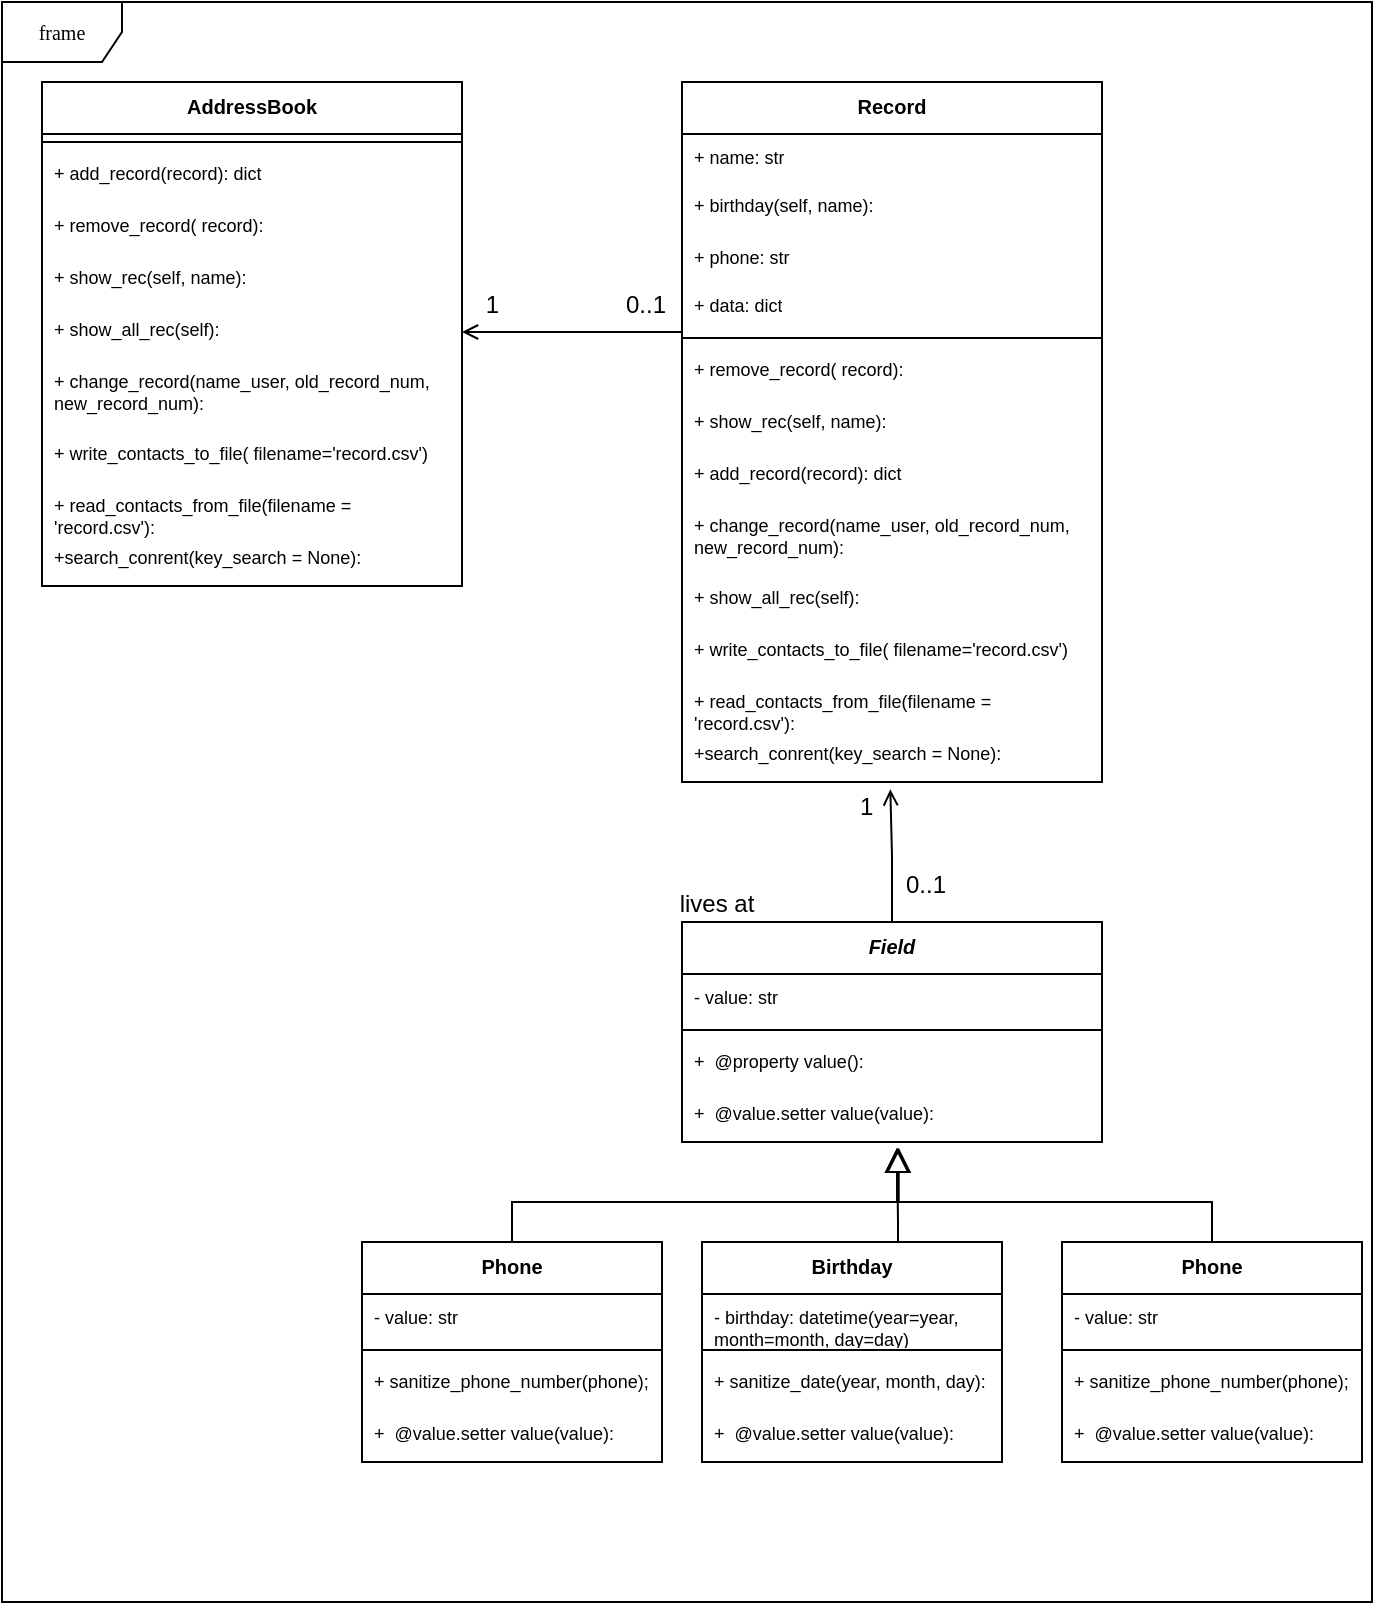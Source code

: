 <mxfile version="21.0.6" type="github"><diagram name="Page-1" id="c4acf3e9-155e-7222-9cf6-157b1a14988f"><mxGraphModel dx="665" dy="1728" grid="1" gridSize="10" guides="1" tooltips="1" connect="1" arrows="1" fold="1" page="1" pageScale="1" pageWidth="850" pageHeight="1100" background="none" math="0" shadow="0"><root><mxCell id="0"/><mxCell id="1" parent="0"/><mxCell id="17acba5748e5396b-1" value="frame" style="shape=umlFrame;whiteSpace=wrap;html=1;rounded=0;shadow=0;comic=0;labelBackgroundColor=none;strokeWidth=1;fontFamily=Verdana;fontSize=10;align=center;" parent="1" vertex="1"><mxGeometry x="110" y="-880" width="685" height="800" as="geometry"/></mxCell><mxCell id="cqM4Na_dAdxqyvU-8e2g-1" value="AddressBook" style="swimlane;fontStyle=1;align=center;verticalAlign=top;childLayout=stackLayout;horizontal=1;startSize=26;horizontalStack=0;resizeParent=1;resizeParentMax=0;resizeLast=0;collapsible=1;marginBottom=0;whiteSpace=wrap;html=1;fontSize=10;" vertex="1" parent="1"><mxGeometry x="130" y="-840" width="210" height="252" as="geometry"><mxRectangle x="10" y="-840" width="120" height="30" as="alternateBounds"/></mxGeometry></mxCell><mxCell id="cqM4Na_dAdxqyvU-8e2g-3" value="" style="line;strokeWidth=1;fillColor=none;align=left;verticalAlign=middle;spacingTop=-1;spacingLeft=3;spacingRight=3;rotatable=0;labelPosition=right;points=[];portConstraint=eastwest;strokeColor=inherit;" vertex="1" parent="cqM4Na_dAdxqyvU-8e2g-1"><mxGeometry y="26" width="210" height="8" as="geometry"/></mxCell><mxCell id="cqM4Na_dAdxqyvU-8e2g-4" value="+ add_record(record): dict" style="text;strokeColor=none;fillColor=none;align=left;verticalAlign=top;spacingLeft=4;spacingRight=4;overflow=hidden;rotatable=0;points=[[0,0.5],[1,0.5]];portConstraint=eastwest;whiteSpace=wrap;html=1;fontSize=9;" vertex="1" parent="cqM4Na_dAdxqyvU-8e2g-1"><mxGeometry y="34" width="210" height="26" as="geometry"/></mxCell><mxCell id="cqM4Na_dAdxqyvU-8e2g-5" value="+ remove_record( record):" style="text;strokeColor=none;fillColor=none;align=left;verticalAlign=top;spacingLeft=4;spacingRight=4;overflow=hidden;rotatable=0;points=[[0,0.5],[1,0.5]];portConstraint=eastwest;whiteSpace=wrap;html=1;fontSize=9;" vertex="1" parent="cqM4Na_dAdxqyvU-8e2g-1"><mxGeometry y="60" width="210" height="26" as="geometry"/></mxCell><mxCell id="cqM4Na_dAdxqyvU-8e2g-6" value="+&amp;nbsp;show_rec(self, name):" style="text;strokeColor=none;fillColor=none;align=left;verticalAlign=top;spacingLeft=4;spacingRight=4;overflow=hidden;rotatable=0;points=[[0,0.5],[1,0.5]];portConstraint=eastwest;whiteSpace=wrap;html=1;fontSize=9;" vertex="1" parent="cqM4Na_dAdxqyvU-8e2g-1"><mxGeometry y="86" width="210" height="26" as="geometry"/></mxCell><mxCell id="cqM4Na_dAdxqyvU-8e2g-7" value="+ show_all_rec(self):" style="text;strokeColor=none;fillColor=none;align=left;verticalAlign=top;spacingLeft=4;spacingRight=4;overflow=hidden;rotatable=0;points=[[0,0.5],[1,0.5]];portConstraint=eastwest;whiteSpace=wrap;html=1;fontSize=9;" vertex="1" parent="cqM4Na_dAdxqyvU-8e2g-1"><mxGeometry y="112" width="210" height="26" as="geometry"/></mxCell><mxCell id="cqM4Na_dAdxqyvU-8e2g-8" value="+&amp;nbsp;change_record(name_user, old_record_num, new_record_num):" style="text;strokeColor=none;fillColor=none;align=left;verticalAlign=top;spacingLeft=4;spacingRight=4;overflow=hidden;rotatable=0;points=[[0,0.5],[1,0.5]];portConstraint=eastwest;whiteSpace=wrap;html=1;fontSize=9;" vertex="1" parent="cqM4Na_dAdxqyvU-8e2g-1"><mxGeometry y="138" width="210" height="36" as="geometry"/></mxCell><mxCell id="cqM4Na_dAdxqyvU-8e2g-9" value="+ write_contacts_to_file( filename='record.csv')" style="text;strokeColor=none;fillColor=none;align=left;verticalAlign=top;spacingLeft=4;spacingRight=4;overflow=hidden;rotatable=0;points=[[0,0.5],[1,0.5]];portConstraint=eastwest;whiteSpace=wrap;html=1;fontSize=9;" vertex="1" parent="cqM4Na_dAdxqyvU-8e2g-1"><mxGeometry y="174" width="210" height="26" as="geometry"/></mxCell><mxCell id="cqM4Na_dAdxqyvU-8e2g-11" value="+ read_contacts_from_file(filename = 'record.csv'):" style="text;strokeColor=none;fillColor=none;align=left;verticalAlign=top;spacingLeft=4;spacingRight=4;overflow=hidden;rotatable=0;points=[[0,0.5],[1,0.5]];portConstraint=eastwest;whiteSpace=wrap;html=1;fontSize=9;" vertex="1" parent="cqM4Na_dAdxqyvU-8e2g-1"><mxGeometry y="200" width="210" height="26" as="geometry"/></mxCell><mxCell id="cqM4Na_dAdxqyvU-8e2g-10" value="+search_conrent(key_search = None):" style="text;strokeColor=none;fillColor=none;align=left;verticalAlign=top;spacingLeft=4;spacingRight=4;overflow=hidden;rotatable=0;points=[[0,0.5],[1,0.5]];portConstraint=eastwest;whiteSpace=wrap;html=1;fontSize=9;" vertex="1" parent="cqM4Na_dAdxqyvU-8e2g-1"><mxGeometry y="226" width="210" height="26" as="geometry"/></mxCell><mxCell id="cqM4Na_dAdxqyvU-8e2g-17" value="Record" style="swimlane;fontStyle=1;align=center;verticalAlign=top;childLayout=stackLayout;horizontal=1;startSize=26;horizontalStack=0;resizeParent=1;resizeParentMax=0;resizeLast=0;collapsible=1;marginBottom=0;whiteSpace=wrap;html=1;fontSize=10;" vertex="1" parent="1"><mxGeometry x="450" y="-840" width="210" height="350" as="geometry"><mxRectangle x="250" y="-840" width="120" height="30" as="alternateBounds"/></mxGeometry></mxCell><mxCell id="17acba5748e5396b-32" value="+ name: str" style="text;html=1;strokeColor=none;fillColor=none;align=left;verticalAlign=top;spacingLeft=4;spacingRight=4;whiteSpace=wrap;overflow=hidden;rotatable=0;points=[[0,0.5],[1,0.5]];portConstraint=eastwest;fontSize=9;" parent="cqM4Na_dAdxqyvU-8e2g-17" vertex="1"><mxGeometry y="26" width="210" height="24" as="geometry"/></mxCell><mxCell id="cqM4Na_dAdxqyvU-8e2g-29" value="+&amp;nbsp;birthday(self, name):" style="text;strokeColor=none;fillColor=none;align=left;verticalAlign=top;spacingLeft=4;spacingRight=4;overflow=hidden;rotatable=0;points=[[0,0.5],[1,0.5]];portConstraint=eastwest;whiteSpace=wrap;html=1;fontSize=9;" vertex="1" parent="cqM4Na_dAdxqyvU-8e2g-17"><mxGeometry y="50" width="210" height="26" as="geometry"/></mxCell><mxCell id="cqM4Na_dAdxqyvU-8e2g-30" value="+ phone: str" style="text;html=1;strokeColor=none;fillColor=none;align=left;verticalAlign=top;spacingLeft=4;spacingRight=4;whiteSpace=wrap;overflow=hidden;rotatable=0;points=[[0,0.5],[1,0.5]];portConstraint=eastwest;fontSize=9;" vertex="1" parent="cqM4Na_dAdxqyvU-8e2g-17"><mxGeometry y="76" width="210" height="24" as="geometry"/></mxCell><mxCell id="cqM4Na_dAdxqyvU-8e2g-27" value="+ data: dict" style="text;html=1;strokeColor=none;fillColor=none;align=left;verticalAlign=top;spacingLeft=4;spacingRight=4;whiteSpace=wrap;overflow=hidden;rotatable=0;points=[[0,0.5],[1,0.5]];portConstraint=eastwest;fontSize=9;" vertex="1" parent="cqM4Na_dAdxqyvU-8e2g-17"><mxGeometry y="100" width="210" height="24" as="geometry"/></mxCell><mxCell id="cqM4Na_dAdxqyvU-8e2g-18" value="" style="line;strokeWidth=1;fillColor=none;align=left;verticalAlign=middle;spacingTop=-1;spacingLeft=3;spacingRight=3;rotatable=0;labelPosition=right;points=[];portConstraint=eastwest;strokeColor=inherit;" vertex="1" parent="cqM4Na_dAdxqyvU-8e2g-17"><mxGeometry y="124" width="210" height="8" as="geometry"/></mxCell><mxCell id="cqM4Na_dAdxqyvU-8e2g-20" value="+ remove_record( record):" style="text;strokeColor=none;fillColor=none;align=left;verticalAlign=top;spacingLeft=4;spacingRight=4;overflow=hidden;rotatable=0;points=[[0,0.5],[1,0.5]];portConstraint=eastwest;whiteSpace=wrap;html=1;fontSize=9;" vertex="1" parent="cqM4Na_dAdxqyvU-8e2g-17"><mxGeometry y="132" width="210" height="26" as="geometry"/></mxCell><mxCell id="cqM4Na_dAdxqyvU-8e2g-28" value="+&amp;nbsp;show_rec(self, name):" style="text;strokeColor=none;fillColor=none;align=left;verticalAlign=top;spacingLeft=4;spacingRight=4;overflow=hidden;rotatable=0;points=[[0,0.5],[1,0.5]];portConstraint=eastwest;whiteSpace=wrap;html=1;fontSize=9;" vertex="1" parent="cqM4Na_dAdxqyvU-8e2g-17"><mxGeometry y="158" width="210" height="26" as="geometry"/></mxCell><mxCell id="cqM4Na_dAdxqyvU-8e2g-19" value="+ add_record(record): dict" style="text;strokeColor=none;fillColor=none;align=left;verticalAlign=top;spacingLeft=4;spacingRight=4;overflow=hidden;rotatable=0;points=[[0,0.5],[1,0.5]];portConstraint=eastwest;whiteSpace=wrap;html=1;fontSize=9;" vertex="1" parent="cqM4Na_dAdxqyvU-8e2g-17"><mxGeometry y="184" width="210" height="26" as="geometry"/></mxCell><mxCell id="cqM4Na_dAdxqyvU-8e2g-23" value="+&amp;nbsp;change_record(name_user, old_record_num, new_record_num):" style="text;strokeColor=none;fillColor=none;align=left;verticalAlign=top;spacingLeft=4;spacingRight=4;overflow=hidden;rotatable=0;points=[[0,0.5],[1,0.5]];portConstraint=eastwest;whiteSpace=wrap;html=1;fontSize=9;" vertex="1" parent="cqM4Na_dAdxqyvU-8e2g-17"><mxGeometry y="210" width="210" height="36" as="geometry"/></mxCell><mxCell id="cqM4Na_dAdxqyvU-8e2g-22" value="+ show_all_rec(self):" style="text;strokeColor=none;fillColor=none;align=left;verticalAlign=top;spacingLeft=4;spacingRight=4;overflow=hidden;rotatable=0;points=[[0,0.5],[1,0.5]];portConstraint=eastwest;whiteSpace=wrap;html=1;fontSize=9;" vertex="1" parent="cqM4Na_dAdxqyvU-8e2g-17"><mxGeometry y="246" width="210" height="26" as="geometry"/></mxCell><mxCell id="cqM4Na_dAdxqyvU-8e2g-24" value="+ write_contacts_to_file( filename='record.csv')" style="text;strokeColor=none;fillColor=none;align=left;verticalAlign=top;spacingLeft=4;spacingRight=4;overflow=hidden;rotatable=0;points=[[0,0.5],[1,0.5]];portConstraint=eastwest;whiteSpace=wrap;html=1;fontSize=9;" vertex="1" parent="cqM4Na_dAdxqyvU-8e2g-17"><mxGeometry y="272" width="210" height="26" as="geometry"/></mxCell><mxCell id="cqM4Na_dAdxqyvU-8e2g-25" value="+ read_contacts_from_file(filename = 'record.csv'):" style="text;strokeColor=none;fillColor=none;align=left;verticalAlign=top;spacingLeft=4;spacingRight=4;overflow=hidden;rotatable=0;points=[[0,0.5],[1,0.5]];portConstraint=eastwest;whiteSpace=wrap;html=1;fontSize=9;" vertex="1" parent="cqM4Na_dAdxqyvU-8e2g-17"><mxGeometry y="298" width="210" height="26" as="geometry"/></mxCell><mxCell id="cqM4Na_dAdxqyvU-8e2g-26" value="+search_conrent(key_search = None):" style="text;strokeColor=none;fillColor=none;align=left;verticalAlign=top;spacingLeft=4;spacingRight=4;overflow=hidden;rotatable=0;points=[[0,0.5],[1,0.5]];portConstraint=eastwest;whiteSpace=wrap;html=1;fontSize=9;" vertex="1" parent="cqM4Na_dAdxqyvU-8e2g-17"><mxGeometry y="324" width="210" height="26" as="geometry"/></mxCell><mxCell id="cqM4Na_dAdxqyvU-8e2g-31" value="Field" style="swimlane;fontStyle=3;align=center;verticalAlign=top;childLayout=stackLayout;horizontal=1;startSize=26;horizontalStack=0;resizeParent=1;resizeParentMax=0;resizeLast=0;collapsible=1;marginBottom=0;whiteSpace=wrap;html=1;fontSize=10;" vertex="1" parent="1"><mxGeometry x="450" y="-420" width="210" height="110" as="geometry"><mxRectangle x="250" y="-450" width="120" height="30" as="alternateBounds"/></mxGeometry></mxCell><mxCell id="cqM4Na_dAdxqyvU-8e2g-41" value="- value: str" style="text;html=1;strokeColor=none;fillColor=none;align=left;verticalAlign=top;spacingLeft=4;spacingRight=4;whiteSpace=wrap;overflow=hidden;rotatable=0;points=[[0,0.5],[1,0.5]];portConstraint=eastwest;fontSize=9;" vertex="1" parent="cqM4Na_dAdxqyvU-8e2g-31"><mxGeometry y="26" width="210" height="24" as="geometry"/></mxCell><mxCell id="cqM4Na_dAdxqyvU-8e2g-32" value="" style="line;strokeWidth=1;fillColor=none;align=left;verticalAlign=middle;spacingTop=-1;spacingLeft=3;spacingRight=3;rotatable=0;labelPosition=right;points=[];portConstraint=eastwest;strokeColor=inherit;" vertex="1" parent="cqM4Na_dAdxqyvU-8e2g-31"><mxGeometry y="50" width="210" height="8" as="geometry"/></mxCell><mxCell id="cqM4Na_dAdxqyvU-8e2g-33" value="+&amp;nbsp;&amp;nbsp;@property&amp;nbsp;&lt;span style=&quot;background-color: initial;&quot;&gt;value():&lt;/span&gt;" style="text;strokeColor=none;fillColor=none;align=left;verticalAlign=top;spacingLeft=4;spacingRight=4;overflow=hidden;rotatable=0;points=[[0,0.5],[1,0.5]];portConstraint=eastwest;whiteSpace=wrap;html=1;fontSize=9;" vertex="1" parent="cqM4Na_dAdxqyvU-8e2g-31"><mxGeometry y="58" width="210" height="26" as="geometry"/></mxCell><mxCell id="cqM4Na_dAdxqyvU-8e2g-35" value="+&amp;nbsp;&amp;nbsp;@value.setter&lt;span style=&quot;background-color: initial;&quot;&gt;&amp;nbsp;value(value):&lt;/span&gt;" style="text;strokeColor=none;fillColor=none;align=left;verticalAlign=top;spacingLeft=4;spacingRight=4;overflow=hidden;rotatable=0;points=[[0,0.5],[1,0.5]];portConstraint=eastwest;whiteSpace=wrap;html=1;fontSize=9;" vertex="1" parent="cqM4Na_dAdxqyvU-8e2g-31"><mxGeometry y="84" width="210" height="26" as="geometry"/></mxCell><mxCell id="cqM4Na_dAdxqyvU-8e2g-42" value="Phone" style="swimlane;fontStyle=1;align=center;verticalAlign=top;childLayout=stackLayout;horizontal=1;startSize=26;horizontalStack=0;resizeParent=1;resizeParentMax=0;resizeLast=0;collapsible=1;marginBottom=0;whiteSpace=wrap;html=1;fontSize=10;" vertex="1" parent="1"><mxGeometry x="290" y="-260" width="150" height="110" as="geometry"><mxRectangle x="20" y="-290" width="120" height="30" as="alternateBounds"/></mxGeometry></mxCell><mxCell id="cqM4Na_dAdxqyvU-8e2g-43" value="- value: str" style="text;html=1;strokeColor=none;fillColor=none;align=left;verticalAlign=top;spacingLeft=4;spacingRight=4;whiteSpace=wrap;overflow=hidden;rotatable=0;points=[[0,0.5],[1,0.5]];portConstraint=eastwest;fontSize=9;" vertex="1" parent="cqM4Na_dAdxqyvU-8e2g-42"><mxGeometry y="26" width="150" height="24" as="geometry"/></mxCell><mxCell id="cqM4Na_dAdxqyvU-8e2g-44" value="" style="line;strokeWidth=1;fillColor=none;align=left;verticalAlign=middle;spacingTop=-1;spacingLeft=3;spacingRight=3;rotatable=0;labelPosition=right;points=[];portConstraint=eastwest;strokeColor=inherit;" vertex="1" parent="cqM4Na_dAdxqyvU-8e2g-42"><mxGeometry y="50" width="150" height="8" as="geometry"/></mxCell><mxCell id="cqM4Na_dAdxqyvU-8e2g-45" value="+ sanitize_phone_number(phone);" style="text;strokeColor=none;fillColor=none;align=left;verticalAlign=top;spacingLeft=4;spacingRight=4;overflow=hidden;rotatable=0;points=[[0,0.5],[1,0.5]];portConstraint=eastwest;whiteSpace=wrap;html=1;fontSize=9;" vertex="1" parent="cqM4Na_dAdxqyvU-8e2g-42"><mxGeometry y="58" width="150" height="26" as="geometry"/></mxCell><mxCell id="cqM4Na_dAdxqyvU-8e2g-46" value="+&amp;nbsp;&amp;nbsp;@value.setter&lt;span style=&quot;background-color: initial;&quot;&gt;&amp;nbsp;value(value):&lt;/span&gt;" style="text;strokeColor=none;fillColor=none;align=left;verticalAlign=top;spacingLeft=4;spacingRight=4;overflow=hidden;rotatable=0;points=[[0,0.5],[1,0.5]];portConstraint=eastwest;whiteSpace=wrap;html=1;fontSize=9;" vertex="1" parent="cqM4Na_dAdxqyvU-8e2g-42"><mxGeometry y="84" width="150" height="26" as="geometry"/></mxCell><mxCell id="cqM4Na_dAdxqyvU-8e2g-47" value="Birthday" style="swimlane;fontStyle=1;align=center;verticalAlign=top;childLayout=stackLayout;horizontal=1;startSize=26;horizontalStack=0;resizeParent=1;resizeParentMax=0;resizeLast=0;collapsible=1;marginBottom=0;whiteSpace=wrap;html=1;fontSize=10;" vertex="1" parent="1"><mxGeometry x="460" y="-260" width="150" height="110" as="geometry"><mxRectangle x="150" y="-290" width="120" height="30" as="alternateBounds"/></mxGeometry></mxCell><mxCell id="cqM4Na_dAdxqyvU-8e2g-48" value="- birthday: datetime(year=year, month=month, day=day)" style="text;html=1;strokeColor=none;fillColor=none;align=left;verticalAlign=top;spacingLeft=4;spacingRight=4;whiteSpace=wrap;overflow=hidden;rotatable=0;points=[[0,0.5],[1,0.5]];portConstraint=eastwest;fontSize=9;" vertex="1" parent="cqM4Na_dAdxqyvU-8e2g-47"><mxGeometry y="26" width="150" height="24" as="geometry"/></mxCell><mxCell id="cqM4Na_dAdxqyvU-8e2g-49" value="" style="line;strokeWidth=1;fillColor=none;align=left;verticalAlign=middle;spacingTop=-1;spacingLeft=3;spacingRight=3;rotatable=0;labelPosition=right;points=[];portConstraint=eastwest;strokeColor=inherit;" vertex="1" parent="cqM4Na_dAdxqyvU-8e2g-47"><mxGeometry y="50" width="150" height="8" as="geometry"/></mxCell><mxCell id="cqM4Na_dAdxqyvU-8e2g-50" value="+ sanitize_date(year, month, day):" style="text;strokeColor=none;fillColor=none;align=left;verticalAlign=top;spacingLeft=4;spacingRight=4;overflow=hidden;rotatable=0;points=[[0,0.5],[1,0.5]];portConstraint=eastwest;whiteSpace=wrap;html=1;fontSize=9;" vertex="1" parent="cqM4Na_dAdxqyvU-8e2g-47"><mxGeometry y="58" width="150" height="26" as="geometry"/></mxCell><mxCell id="cqM4Na_dAdxqyvU-8e2g-51" value="+&amp;nbsp;&amp;nbsp;@value.setter&lt;span style=&quot;background-color: initial;&quot;&gt;&amp;nbsp;value(value):&lt;/span&gt;" style="text;strokeColor=none;fillColor=none;align=left;verticalAlign=top;spacingLeft=4;spacingRight=4;overflow=hidden;rotatable=0;points=[[0,0.5],[1,0.5]];portConstraint=eastwest;whiteSpace=wrap;html=1;fontSize=9;" vertex="1" parent="cqM4Na_dAdxqyvU-8e2g-47"><mxGeometry y="84" width="150" height="26" as="geometry"/></mxCell><mxCell id="cqM4Na_dAdxqyvU-8e2g-52" value="Phone" style="swimlane;fontStyle=1;align=center;verticalAlign=top;childLayout=stackLayout;horizontal=1;startSize=26;horizontalStack=0;resizeParent=1;resizeParentMax=0;resizeLast=0;collapsible=1;marginBottom=0;whiteSpace=wrap;html=1;fontSize=10;" vertex="1" parent="1"><mxGeometry x="640" y="-260" width="150" height="110" as="geometry"><mxRectangle x="310" y="-290" width="120" height="30" as="alternateBounds"/></mxGeometry></mxCell><mxCell id="cqM4Na_dAdxqyvU-8e2g-53" value="- value: str" style="text;html=1;strokeColor=none;fillColor=none;align=left;verticalAlign=top;spacingLeft=4;spacingRight=4;whiteSpace=wrap;overflow=hidden;rotatable=0;points=[[0,0.5],[1,0.5]];portConstraint=eastwest;fontSize=9;" vertex="1" parent="cqM4Na_dAdxqyvU-8e2g-52"><mxGeometry y="26" width="150" height="24" as="geometry"/></mxCell><mxCell id="cqM4Na_dAdxqyvU-8e2g-54" value="" style="line;strokeWidth=1;fillColor=none;align=left;verticalAlign=middle;spacingTop=-1;spacingLeft=3;spacingRight=3;rotatable=0;labelPosition=right;points=[];portConstraint=eastwest;strokeColor=inherit;" vertex="1" parent="cqM4Na_dAdxqyvU-8e2g-52"><mxGeometry y="50" width="150" height="8" as="geometry"/></mxCell><mxCell id="cqM4Na_dAdxqyvU-8e2g-55" value="+ sanitize_phone_number(phone);" style="text;strokeColor=none;fillColor=none;align=left;verticalAlign=top;spacingLeft=4;spacingRight=4;overflow=hidden;rotatable=0;points=[[0,0.5],[1,0.5]];portConstraint=eastwest;whiteSpace=wrap;html=1;fontSize=9;" vertex="1" parent="cqM4Na_dAdxqyvU-8e2g-52"><mxGeometry y="58" width="150" height="26" as="geometry"/></mxCell><mxCell id="cqM4Na_dAdxqyvU-8e2g-56" value="+&amp;nbsp;&amp;nbsp;@value.setter&lt;span style=&quot;background-color: initial;&quot;&gt;&amp;nbsp;value(value):&lt;/span&gt;" style="text;strokeColor=none;fillColor=none;align=left;verticalAlign=top;spacingLeft=4;spacingRight=4;overflow=hidden;rotatable=0;points=[[0,0.5],[1,0.5]];portConstraint=eastwest;whiteSpace=wrap;html=1;fontSize=9;" vertex="1" parent="cqM4Na_dAdxqyvU-8e2g-52"><mxGeometry y="84" width="150" height="26" as="geometry"/></mxCell><mxCell id="cqM4Na_dAdxqyvU-8e2g-63" value="" style="endArrow=block;endSize=10;endFill=0;shadow=0;strokeWidth=1;rounded=0;edgeStyle=elbowEdgeStyle;elbow=vertical;exitX=0.5;exitY=0;exitDx=0;exitDy=0;entryX=0.512;entryY=1.109;entryDx=0;entryDy=0;entryPerimeter=0;" edge="1" parent="1" source="cqM4Na_dAdxqyvU-8e2g-42" target="cqM4Na_dAdxqyvU-8e2g-35"><mxGeometry width="160" relative="1" as="geometry"><mxPoint x="280" y="-268" as="sourcePoint"/><mxPoint x="523" y="-300" as="targetPoint"/><Array as="points"><mxPoint x="480" y="-280"/><mxPoint x="480" y="-290"/><mxPoint x="460" y="-280"/></Array></mxGeometry></mxCell><mxCell id="cqM4Na_dAdxqyvU-8e2g-64" value="" style="endArrow=block;endSize=10;endFill=0;shadow=0;strokeWidth=1;rounded=0;edgeStyle=elbowEdgeStyle;elbow=vertical;entryX=0.512;entryY=1.109;entryDx=0;entryDy=0;entryPerimeter=0;" edge="1" parent="1" target="cqM4Na_dAdxqyvU-8e2g-35"><mxGeometry width="160" relative="1" as="geometry"><mxPoint x="558" y="-260" as="sourcePoint"/><mxPoint x="490" y="-170" as="targetPoint"/><Array as="points"><mxPoint x="540" y="-270"/></Array></mxGeometry></mxCell><mxCell id="cqM4Na_dAdxqyvU-8e2g-65" value="" style="endArrow=block;endSize=10;endFill=0;shadow=0;strokeWidth=1;rounded=0;edgeStyle=elbowEdgeStyle;elbow=vertical;exitX=0.5;exitY=0;exitDx=0;exitDy=0;entryX=0.516;entryY=1.109;entryDx=0;entryDy=0;entryPerimeter=0;" edge="1" parent="1" source="cqM4Na_dAdxqyvU-8e2g-52" target="cqM4Na_dAdxqyvU-8e2g-35"><mxGeometry width="160" relative="1" as="geometry"><mxPoint x="685" y="-210" as="sourcePoint"/><mxPoint x="560" y="-300" as="targetPoint"/><Array as="points"><mxPoint x="650" y="-280"/><mxPoint x="670" y="-290"/></Array></mxGeometry></mxCell><mxCell id="cqM4Na_dAdxqyvU-8e2g-66" value="" style="endArrow=open;shadow=0;strokeWidth=1;rounded=0;endFill=1;edgeStyle=elbowEdgeStyle;elbow=vertical;exitX=0.5;exitY=0;exitDx=0;exitDy=0;entryX=0.496;entryY=1.141;entryDx=0;entryDy=0;entryPerimeter=0;" edge="1" parent="1" source="cqM4Na_dAdxqyvU-8e2g-31" target="cqM4Na_dAdxqyvU-8e2g-26"><mxGeometry x="0.5" y="41" relative="1" as="geometry"><mxPoint x="700" y="-460" as="sourcePoint"/><mxPoint x="828" y="-460" as="targetPoint"/><mxPoint x="-40" y="32" as="offset"/></mxGeometry></mxCell><mxCell id="cqM4Na_dAdxqyvU-8e2g-67" value="0..1" style="resizable=0;align=left;verticalAlign=bottom;labelBackgroundColor=none;fontSize=12;" connectable="0" vertex="1" parent="cqM4Na_dAdxqyvU-8e2g-66"><mxGeometry x="-1" relative="1" as="geometry"><mxPoint x="5" y="-10" as="offset"/></mxGeometry></mxCell><mxCell id="cqM4Na_dAdxqyvU-8e2g-68" value="1" style="resizable=0;align=right;verticalAlign=bottom;labelBackgroundColor=none;fontSize=12;" connectable="0" vertex="1" parent="cqM4Na_dAdxqyvU-8e2g-66"><mxGeometry x="1" relative="1" as="geometry"><mxPoint x="-7" y="17" as="offset"/></mxGeometry></mxCell><mxCell id="cqM4Na_dAdxqyvU-8e2g-69" value="lives at" style="text;html=1;resizable=0;points=[];;align=center;verticalAlign=middle;labelBackgroundColor=none;rounded=0;shadow=0;strokeWidth=1;fontSize=12;" vertex="1" connectable="0" parent="cqM4Na_dAdxqyvU-8e2g-66"><mxGeometry x="0.5" y="49" relative="1" as="geometry"><mxPoint x="-38" y="40" as="offset"/></mxGeometry></mxCell><mxCell id="cqM4Na_dAdxqyvU-8e2g-70" value="" style="endArrow=open;shadow=0;strokeWidth=1;rounded=0;endFill=1;edgeStyle=elbowEdgeStyle;elbow=vertical;exitX=0;exitY=0.75;exitDx=0;exitDy=0;entryX=1;entryY=0.5;entryDx=0;entryDy=0;exitPerimeter=0;" edge="1" parent="1" source="cqM4Na_dAdxqyvU-8e2g-18" target="cqM4Na_dAdxqyvU-8e2g-7"><mxGeometry x="0.5" y="41" relative="1" as="geometry"><mxPoint x="370" y="-710" as="sourcePoint"/><mxPoint x="369" y="-776" as="targetPoint"/><mxPoint x="-40" y="32" as="offset"/><Array as="points"><mxPoint x="300" y="-715"/><mxPoint x="300" y="-712"/><mxPoint x="290" y="-720"/></Array></mxGeometry></mxCell><mxCell id="cqM4Na_dAdxqyvU-8e2g-71" value="0..1" style="resizable=0;align=left;verticalAlign=bottom;labelBackgroundColor=none;fontSize=12;" connectable="0" vertex="1" parent="cqM4Na_dAdxqyvU-8e2g-70"><mxGeometry x="-1" relative="1" as="geometry"><mxPoint x="-30" y="-10" as="offset"/></mxGeometry></mxCell><mxCell id="cqM4Na_dAdxqyvU-8e2g-72" value="1" style="resizable=0;align=right;verticalAlign=bottom;labelBackgroundColor=none;fontSize=12;" connectable="0" vertex="1" parent="cqM4Na_dAdxqyvU-8e2g-70"><mxGeometry x="1" relative="1" as="geometry"><mxPoint x="20" y="-5" as="offset"/></mxGeometry></mxCell></root></mxGraphModel></diagram></mxfile>